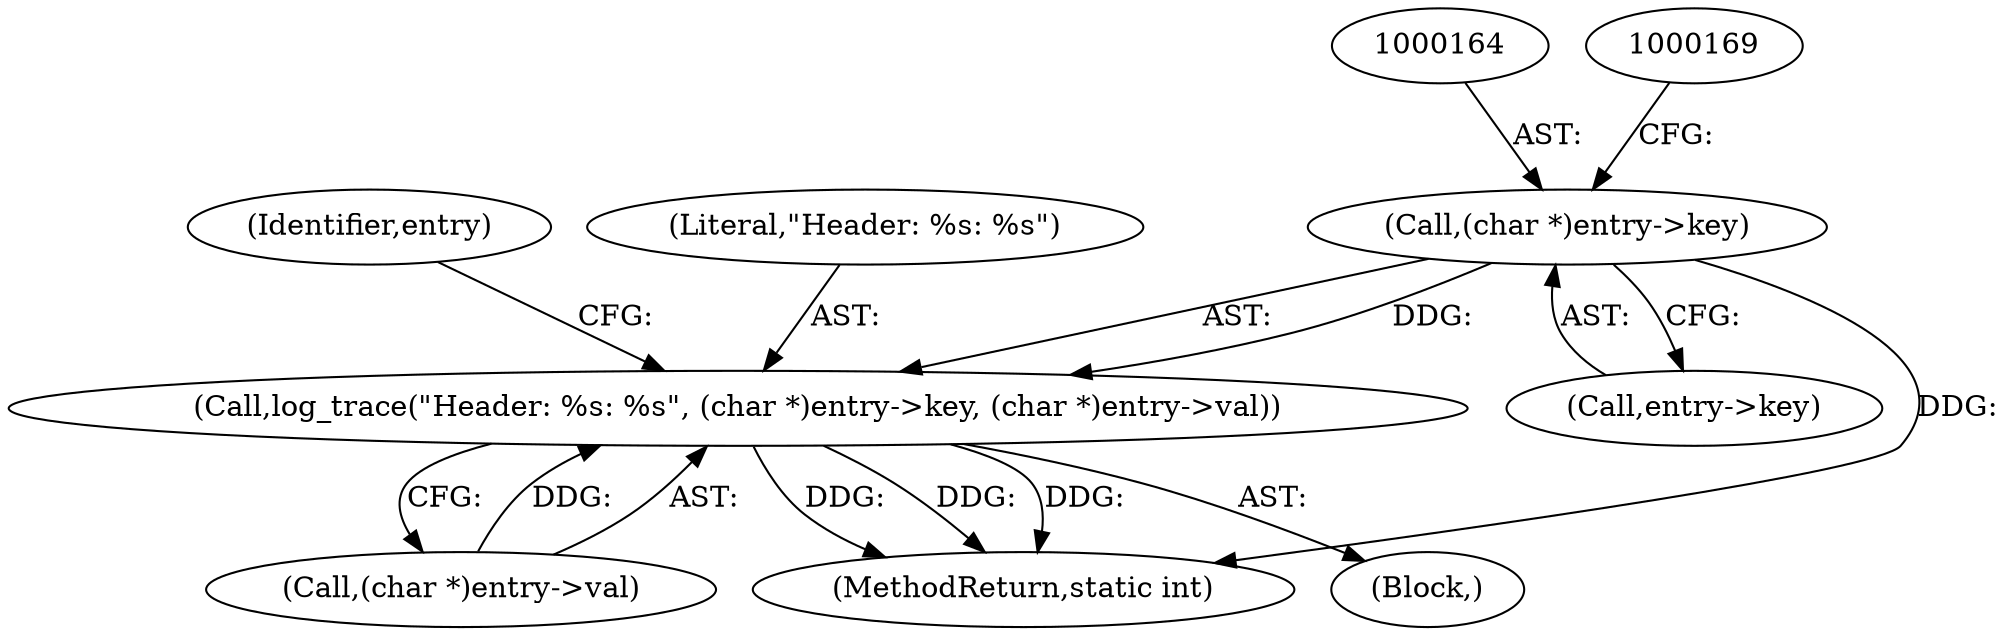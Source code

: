 digraph "0_viabtc_exchange_server_4a7c27bfe98f409623d4d857894d017ff0672cc9#diff-515c81af848352583bff286d6224875f_2@pointer" {
"1000163" [label="(Call,(char *)entry->key)"];
"1000161" [label="(Call,log_trace(\"Header: %s: %s\", (char *)entry->key, (char *)entry->val))"];
"1000168" [label="(Call,(char *)entry->val)"];
"1000479" [label="(MethodReturn,static int)"];
"1000161" [label="(Call,log_trace(\"Header: %s: %s\", (char *)entry->key, (char *)entry->val))"];
"1000156" [label="(Identifier,entry)"];
"1000160" [label="(Block,)"];
"1000163" [label="(Call,(char *)entry->key)"];
"1000162" [label="(Literal,\"Header: %s: %s\")"];
"1000165" [label="(Call,entry->key)"];
"1000163" -> "1000161"  [label="AST: "];
"1000163" -> "1000165"  [label="CFG: "];
"1000164" -> "1000163"  [label="AST: "];
"1000165" -> "1000163"  [label="AST: "];
"1000169" -> "1000163"  [label="CFG: "];
"1000163" -> "1000479"  [label="DDG: "];
"1000163" -> "1000161"  [label="DDG: "];
"1000161" -> "1000160"  [label="AST: "];
"1000161" -> "1000168"  [label="CFG: "];
"1000162" -> "1000161"  [label="AST: "];
"1000168" -> "1000161"  [label="AST: "];
"1000156" -> "1000161"  [label="CFG: "];
"1000161" -> "1000479"  [label="DDG: "];
"1000161" -> "1000479"  [label="DDG: "];
"1000161" -> "1000479"  [label="DDG: "];
"1000168" -> "1000161"  [label="DDG: "];
}
